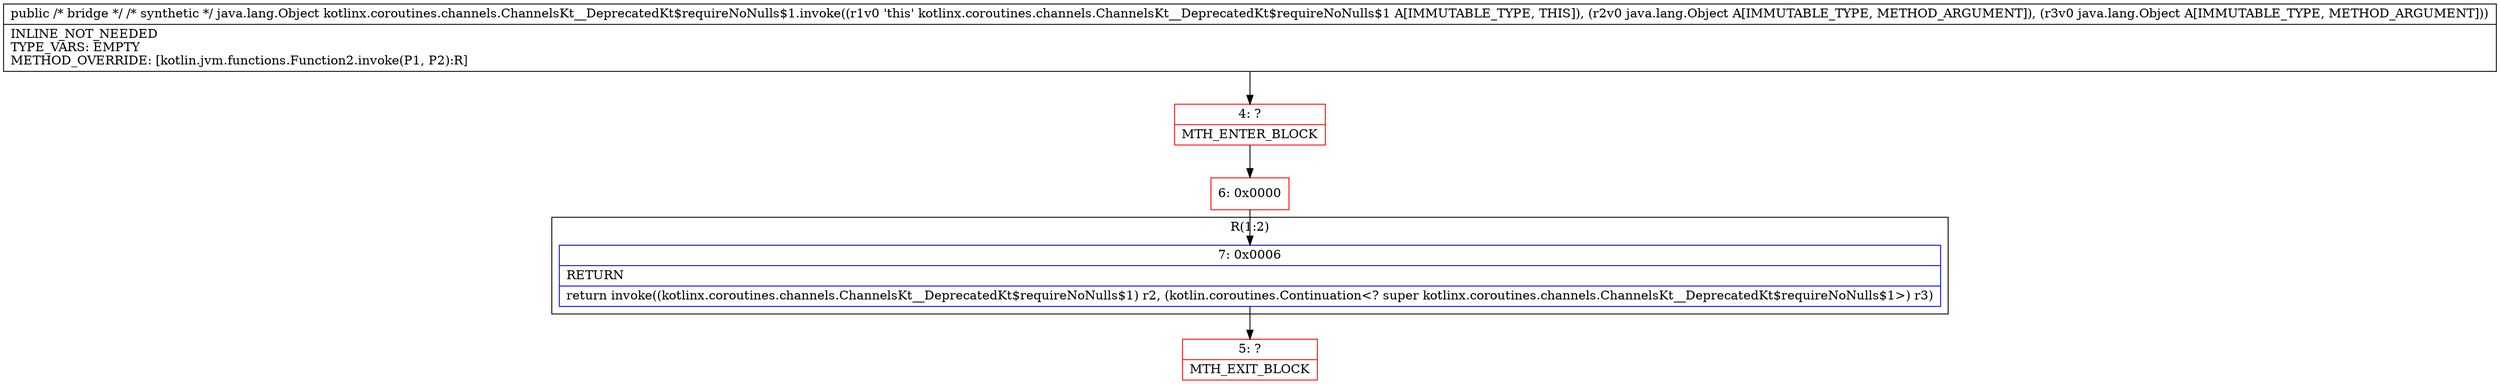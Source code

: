 digraph "CFG forkotlinx.coroutines.channels.ChannelsKt__DeprecatedKt$requireNoNulls$1.invoke(Ljava\/lang\/Object;Ljava\/lang\/Object;)Ljava\/lang\/Object;" {
subgraph cluster_Region_1095002997 {
label = "R(1:2)";
node [shape=record,color=blue];
Node_7 [shape=record,label="{7\:\ 0x0006|RETURN\l|return invoke((kotlinx.coroutines.channels.ChannelsKt__DeprecatedKt$requireNoNulls$1) r2, (kotlin.coroutines.Continuation\<? super kotlinx.coroutines.channels.ChannelsKt__DeprecatedKt$requireNoNulls$1\>) r3)\l}"];
}
Node_4 [shape=record,color=red,label="{4\:\ ?|MTH_ENTER_BLOCK\l}"];
Node_6 [shape=record,color=red,label="{6\:\ 0x0000}"];
Node_5 [shape=record,color=red,label="{5\:\ ?|MTH_EXIT_BLOCK\l}"];
MethodNode[shape=record,label="{public \/* bridge *\/ \/* synthetic *\/ java.lang.Object kotlinx.coroutines.channels.ChannelsKt__DeprecatedKt$requireNoNulls$1.invoke((r1v0 'this' kotlinx.coroutines.channels.ChannelsKt__DeprecatedKt$requireNoNulls$1 A[IMMUTABLE_TYPE, THIS]), (r2v0 java.lang.Object A[IMMUTABLE_TYPE, METHOD_ARGUMENT]), (r3v0 java.lang.Object A[IMMUTABLE_TYPE, METHOD_ARGUMENT]))  | INLINE_NOT_NEEDED\lTYPE_VARS: EMPTY\lMETHOD_OVERRIDE: [kotlin.jvm.functions.Function2.invoke(P1, P2):R]\l}"];
MethodNode -> Node_4;Node_7 -> Node_5;
Node_4 -> Node_6;
Node_6 -> Node_7;
}

